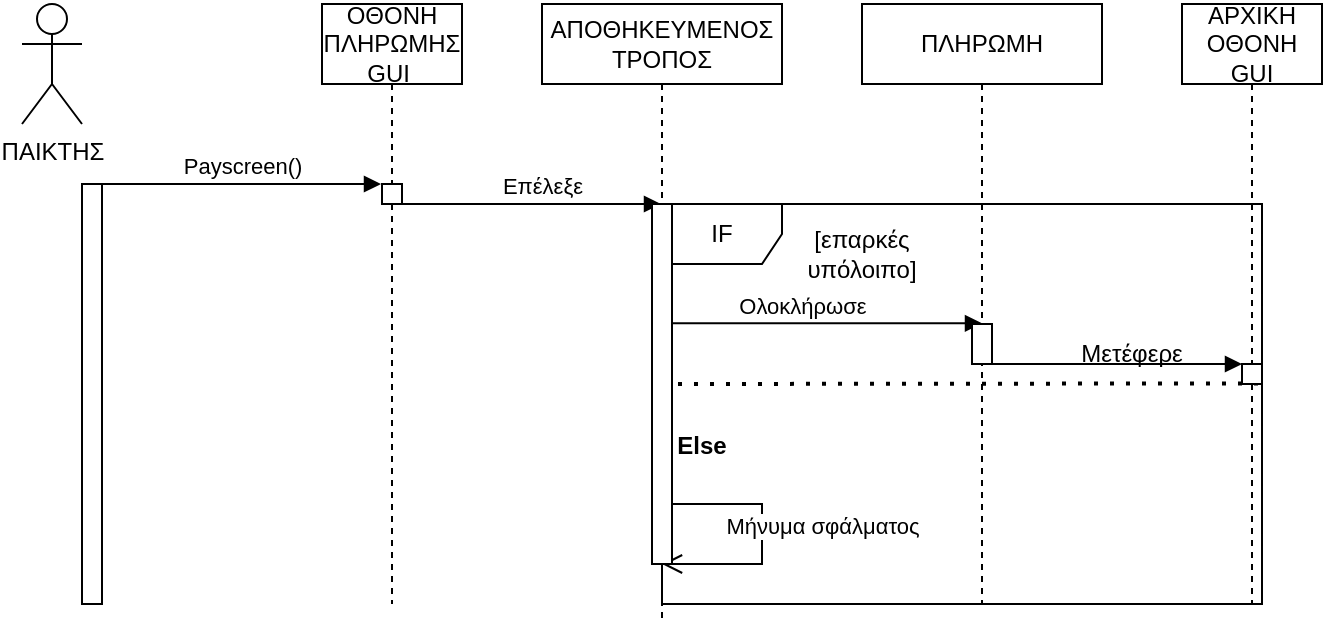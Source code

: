 <mxfile version="18.1.1" type="device"><diagram id="kgpKYQtTHZ0yAKxKKP6v" name="Page-1"><mxGraphModel dx="1978" dy="597" grid="1" gridSize="10" guides="1" tooltips="1" connect="1" arrows="1" fold="1" page="1" pageScale="1" pageWidth="850" pageHeight="1100" math="0" shadow="0"><root><mxCell id="0"/><mxCell id="1" parent="0"/><mxCell id="Iv_Gyq6iClbc0nzjQ6NZ-2" value="ΠΑΙΚΤΗΣ" style="shape=umlActor;verticalLabelPosition=bottom;verticalAlign=top;html=1;" parent="1" vertex="1"><mxGeometry x="-10" y="330" width="30" height="60" as="geometry"/></mxCell><mxCell id="Iv_Gyq6iClbc0nzjQ6NZ-8" value="Επέλεξε" style="html=1;verticalAlign=bottom;endArrow=block;rounded=0;" parent="1" edge="1"><mxGeometry x="0.147" width="80" relative="1" as="geometry"><mxPoint x="170.0" y="430" as="sourcePoint"/><mxPoint x="309.5" y="430" as="targetPoint"/><mxPoint as="offset"/></mxGeometry></mxCell><mxCell id="Iv_Gyq6iClbc0nzjQ6NZ-14" value="Payscreen()" style="html=1;verticalAlign=bottom;endArrow=block;rounded=0;" parent="1" edge="1"><mxGeometry x="0.004" width="80" relative="1" as="geometry"><mxPoint x="30" y="420" as="sourcePoint"/><mxPoint x="169.5" y="420" as="targetPoint"/><mxPoint as="offset"/></mxGeometry></mxCell><mxCell id="Iv_Gyq6iClbc0nzjQ6NZ-15" value="IF" style="shape=umlFrame;whiteSpace=wrap;html=1;" parent="1" vertex="1"><mxGeometry x="310" y="430" width="300" height="200" as="geometry"/></mxCell><mxCell id="Iv_Gyq6iClbc0nzjQ6NZ-16" value="Else" style="text;align=center;fontStyle=1;verticalAlign=middle;spacingLeft=3;spacingRight=3;strokeColor=none;rotatable=0;points=[[0,0.5],[1,0.5]];portConstraint=eastwest;fontColor=default;" parent="1" vertex="1"><mxGeometry x="290" y="537" width="80" height="26" as="geometry"/></mxCell><mxCell id="Iv_Gyq6iClbc0nzjQ6NZ-17" value="" style="endArrow=none;dashed=1;html=1;dashPattern=1 3;strokeWidth=2;rounded=0;exitX=-0.003;exitY=0.304;exitDx=0;exitDy=0;exitPerimeter=0;entryX=1.005;entryY=0.971;entryDx=0;entryDy=0;entryPerimeter=0;" parent="1" edge="1" target="pBWqQwkXM_P7mJxd8GI_-3"><mxGeometry width="50" height="50" relative="1" as="geometry"><mxPoint x="310.0" y="520" as="sourcePoint"/><mxPoint x="620" y="520" as="targetPoint"/><Array as="points"/></mxGeometry></mxCell><mxCell id="Iv_Gyq6iClbc0nzjQ6NZ-18" value="[επαρκές υπόλοιπο]" style="text;html=1;strokeColor=none;fillColor=none;align=center;verticalAlign=middle;whiteSpace=wrap;rounded=0;fontColor=default;" parent="1" vertex="1"><mxGeometry x="380" y="440" width="60" height="30" as="geometry"/></mxCell><mxCell id="Iv_Gyq6iClbc0nzjQ6NZ-11" value="Ολοκλήρωσε" style="html=1;verticalAlign=bottom;endArrow=block;rounded=0;" parent="1" edge="1"><mxGeometry x="-0.125" width="80" relative="1" as="geometry"><mxPoint x="310" y="489.66" as="sourcePoint"/><mxPoint x="470" y="489.66" as="targetPoint"/><mxPoint as="offset"/></mxGeometry></mxCell><mxCell id="Iv_Gyq6iClbc0nzjQ6NZ-20" value="" style="html=1;verticalAlign=bottom;endArrow=block;rounded=0;" parent="1" edge="1"><mxGeometry x="-0.143" width="80" relative="1" as="geometry"><mxPoint x="470" y="510.0" as="sourcePoint"/><mxPoint x="600" y="510" as="targetPoint"/><mxPoint as="offset"/></mxGeometry></mxCell><mxCell id="Iv_Gyq6iClbc0nzjQ6NZ-24" value="Μετέφερε" style="text;html=1;strokeColor=none;fillColor=none;align=center;verticalAlign=middle;whiteSpace=wrap;rounded=0;fontColor=default;" parent="1" vertex="1"><mxGeometry x="520" y="490" width="50" height="30" as="geometry"/></mxCell><mxCell id="Iv_Gyq6iClbc0nzjQ6NZ-27" value="Μήνυμα σφάλματος" style="html=1;verticalAlign=bottom;endArrow=open;endSize=8;rounded=0;fontColor=default;" parent="1" edge="1"><mxGeometry x="0.077" y="30" relative="1" as="geometry"><mxPoint x="310" y="580" as="sourcePoint"/><mxPoint x="310" y="610" as="targetPoint"/><Array as="points"><mxPoint x="360" y="580"/><mxPoint x="360" y="610"/></Array><mxPoint as="offset"/></mxGeometry></mxCell><mxCell id="pBWqQwkXM_P7mJxd8GI_-3" value="" style="html=1;points=[];perimeter=orthogonalPerimeter;" parent="1" vertex="1"><mxGeometry x="600" y="510" width="10" height="10" as="geometry"/></mxCell><mxCell id="uj2rAzM6g62Bc33SvwFI-1" value="" style="html=1;points=[];perimeter=orthogonalPerimeter;" parent="1" vertex="1"><mxGeometry x="20" y="420" width="10" height="210" as="geometry"/></mxCell><mxCell id="7_jdFoxRK1yk3bzAFY6_-1" value="ΟΘΟΝΗ ΠΛΗΡΩΜΗΣ GUI&amp;nbsp;" style="shape=umlLifeline;perimeter=lifelinePerimeter;whiteSpace=wrap;html=1;container=1;collapsible=0;recursiveResize=0;outlineConnect=0;" vertex="1" parent="1"><mxGeometry x="140" y="330" width="70" height="300" as="geometry"/></mxCell><mxCell id="7_jdFoxRK1yk3bzAFY6_-6" value="" style="html=1;points=[];perimeter=orthogonalPerimeter;" vertex="1" parent="7_jdFoxRK1yk3bzAFY6_-1"><mxGeometry x="30" y="90" width="10" height="10" as="geometry"/></mxCell><mxCell id="7_jdFoxRK1yk3bzAFY6_-7" value="ΑΠΟΘΗΚΕΥΜΕΝΟΣ ΤΡΟΠΟΣ" style="shape=umlLifeline;perimeter=lifelinePerimeter;whiteSpace=wrap;html=1;container=1;collapsible=0;recursiveResize=0;outlineConnect=0;" vertex="1" parent="1"><mxGeometry x="250" y="330" width="120" height="310" as="geometry"/></mxCell><mxCell id="7_jdFoxRK1yk3bzAFY6_-11" value="" style="html=1;points=[];perimeter=orthogonalPerimeter;" vertex="1" parent="7_jdFoxRK1yk3bzAFY6_-7"><mxGeometry x="55" y="100" width="10" height="180" as="geometry"/></mxCell><mxCell id="7_jdFoxRK1yk3bzAFY6_-13" value="ΠΛΗΡΩΜΗ" style="shape=umlLifeline;perimeter=lifelinePerimeter;whiteSpace=wrap;html=1;container=1;collapsible=0;recursiveResize=0;outlineConnect=0;" vertex="1" parent="1"><mxGeometry x="410" y="330" width="120" height="300" as="geometry"/></mxCell><mxCell id="Iv_Gyq6iClbc0nzjQ6NZ-28" value="" style="html=1;points=[];perimeter=orthogonalPerimeter;" parent="7_jdFoxRK1yk3bzAFY6_-13" vertex="1"><mxGeometry x="55" y="160" width="10" height="20" as="geometry"/></mxCell><mxCell id="7_jdFoxRK1yk3bzAFY6_-15" value="ΑΡΧΙΚΗ ΟΘΟΝΗ GUI" style="shape=umlLifeline;perimeter=lifelinePerimeter;whiteSpace=wrap;html=1;container=1;collapsible=0;recursiveResize=0;outlineConnect=0;" vertex="1" parent="1"><mxGeometry x="570" y="330" width="70" height="300" as="geometry"/></mxCell><mxCell id="7_jdFoxRK1yk3bzAFY6_-17" value="" style="html=1;points=[];perimeter=orthogonalPerimeter;" vertex="1" parent="7_jdFoxRK1yk3bzAFY6_-15"><mxGeometry x="30" y="180" width="10" height="10" as="geometry"/></mxCell></root></mxGraphModel></diagram></mxfile>